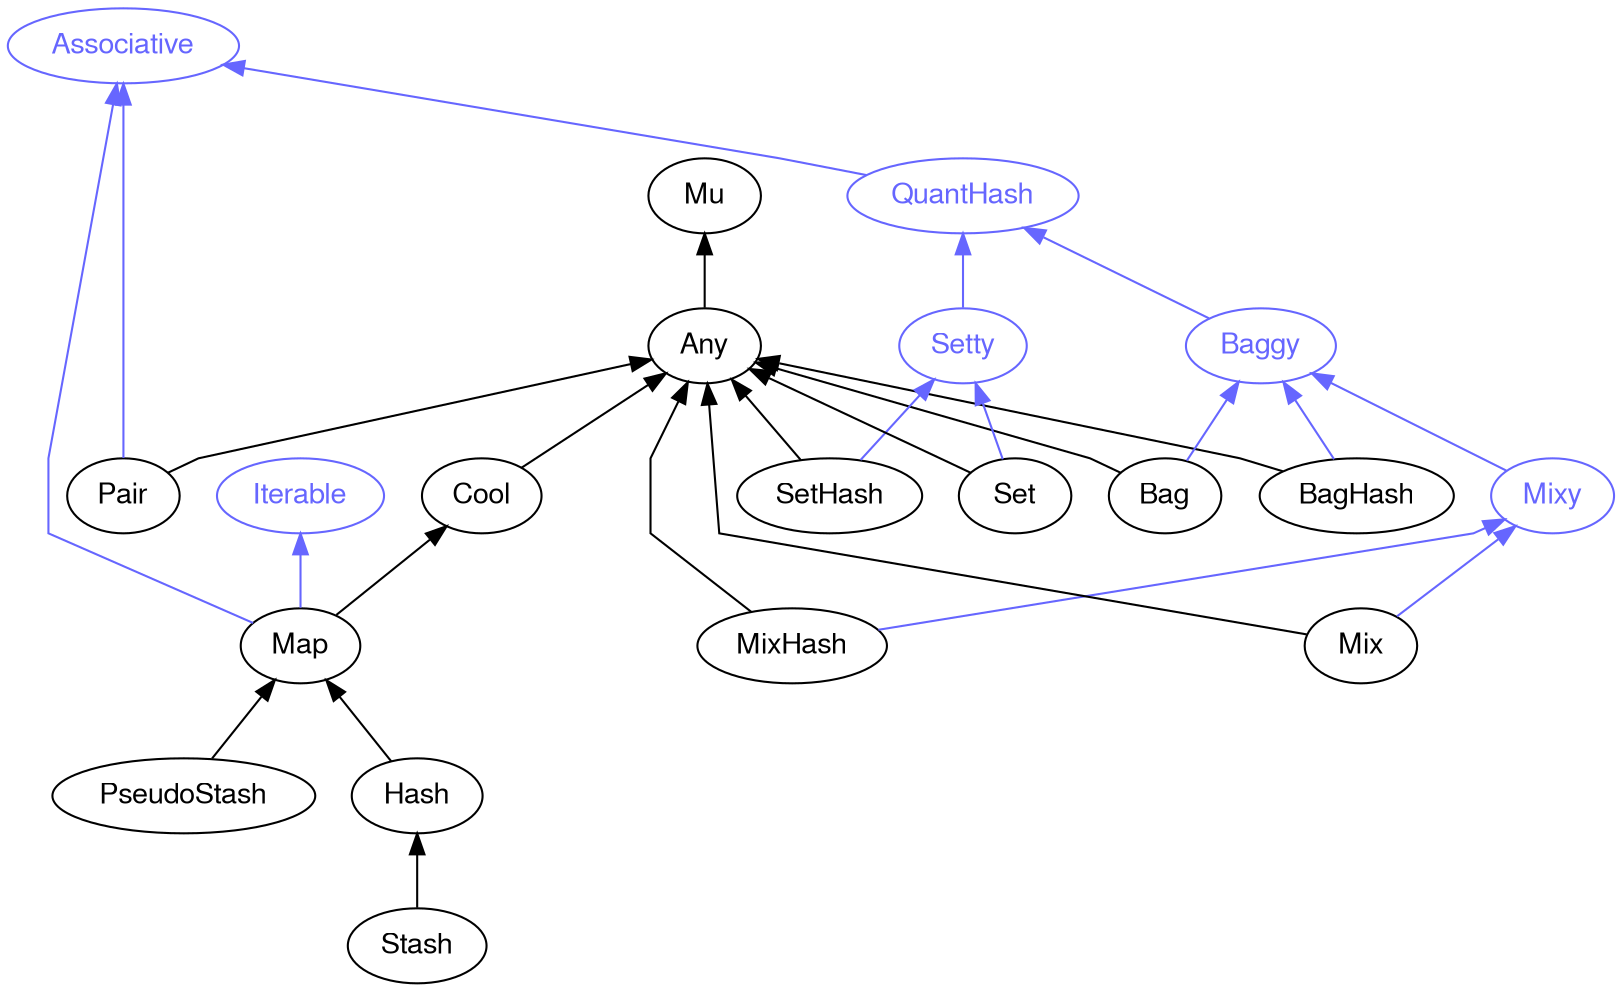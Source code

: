 digraph "perl6-type-graph" {
    rankdir=BT;
    splines=polyline;
    overlap=false; 
    // Types
    "Associative" [color="#6666FF", fontcolor="#6666FF", href="/type/Associative", fontname="FreeSans"];
    "Mu" [color="#000000", fontcolor="#000000", href="/type/Mu", fontname="FreeSans"];
    "Any" [color="#000000", fontcolor="#000000", href="/type/Any", fontname="FreeSans"];
    "Pair" [color="#000000", fontcolor="#000000", href="/type/Pair", fontname="FreeSans"];
    "QuantHash" [color="#6666FF", fontcolor="#6666FF", href="/type/QuantHash", fontname="FreeSans"];
    "Cool" [color="#000000", fontcolor="#000000", href="/type/Cool", fontname="FreeSans"];
    "Iterable" [color="#6666FF", fontcolor="#6666FF", href="/type/Iterable", fontname="FreeSans"];
    "Map" [color="#000000", fontcolor="#000000", href="/type/Map", fontname="FreeSans"];
    "PseudoStash" [color="#000000", fontcolor="#000000", href="/type/PseudoStash", fontname="FreeSans"];
    "Hash" [color="#000000", fontcolor="#000000", href="/type/Hash", fontname="FreeSans"];
    "Baggy" [color="#6666FF", fontcolor="#6666FF", href="/type/Baggy", fontname="FreeSans"];
    "Setty" [color="#6666FF", fontcolor="#6666FF", href="/type/Setty", fontname="FreeSans"];
    "Stash" [color="#000000", fontcolor="#000000", href="/type/Stash", fontname="FreeSans"];
    "BagHash" [color="#000000", fontcolor="#000000", href="/type/BagHash", fontname="FreeSans"];
    "Bag" [color="#000000", fontcolor="#000000", href="/type/Bag", fontname="FreeSans"];
    "Mixy" [color="#6666FF", fontcolor="#6666FF", href="/type/Mixy", fontname="FreeSans"];
    "SetHash" [color="#000000", fontcolor="#000000", href="/type/SetHash", fontname="FreeSans"];
    "Set" [color="#000000", fontcolor="#000000", href="/type/Set", fontname="FreeSans"];
    "MixHash" [color="#000000", fontcolor="#000000", href="/type/MixHash", fontname="FreeSans"];
    "Mix" [color="#000000", fontcolor="#000000", href="/type/Mix", fontname="FreeSans"];

    // Superclasses
    "Any" -> "Mu" [color="#000000"];
    "Pair" -> "Any" [color="#000000"];
    "Cool" -> "Any" [color="#000000"];
    "Map" -> "Cool" [color="#000000"];
    "PseudoStash" -> "Map" [color="#000000"];
    "Hash" -> "Map" [color="#000000"];
    "Stash" -> "Hash" [color="#000000"];
    "BagHash" -> "Any" [color="#000000"];
    "Bag" -> "Any" [color="#000000"];
    "SetHash" -> "Any" [color="#000000"];
    "Set" -> "Any" [color="#000000"];
    "MixHash" -> "Any" [color="#000000"];
    "Mix" -> "Any" [color="#000000"];

    // Roles
    "Pair" -> "Associative" [color="#6666FF"];
    "QuantHash" -> "Associative" [color="#6666FF"];
    "Map" -> "Iterable" [color="#6666FF"];
    "Map" -> "Associative" [color="#6666FF"];
    "Baggy" -> "QuantHash" [color="#6666FF"];
    "Setty" -> "QuantHash" [color="#6666FF"];
    "BagHash" -> "Baggy" [color="#6666FF"];
    "Bag" -> "Baggy" [color="#6666FF"];
    "Mixy" -> "Baggy" [color="#6666FF"];
    "SetHash" -> "Setty" [color="#6666FF"];
    "Set" -> "Setty" [color="#6666FF"];
    "MixHash" -> "Mixy" [color="#6666FF"];
    "Mix" -> "Mixy" [color="#6666FF"];
}
